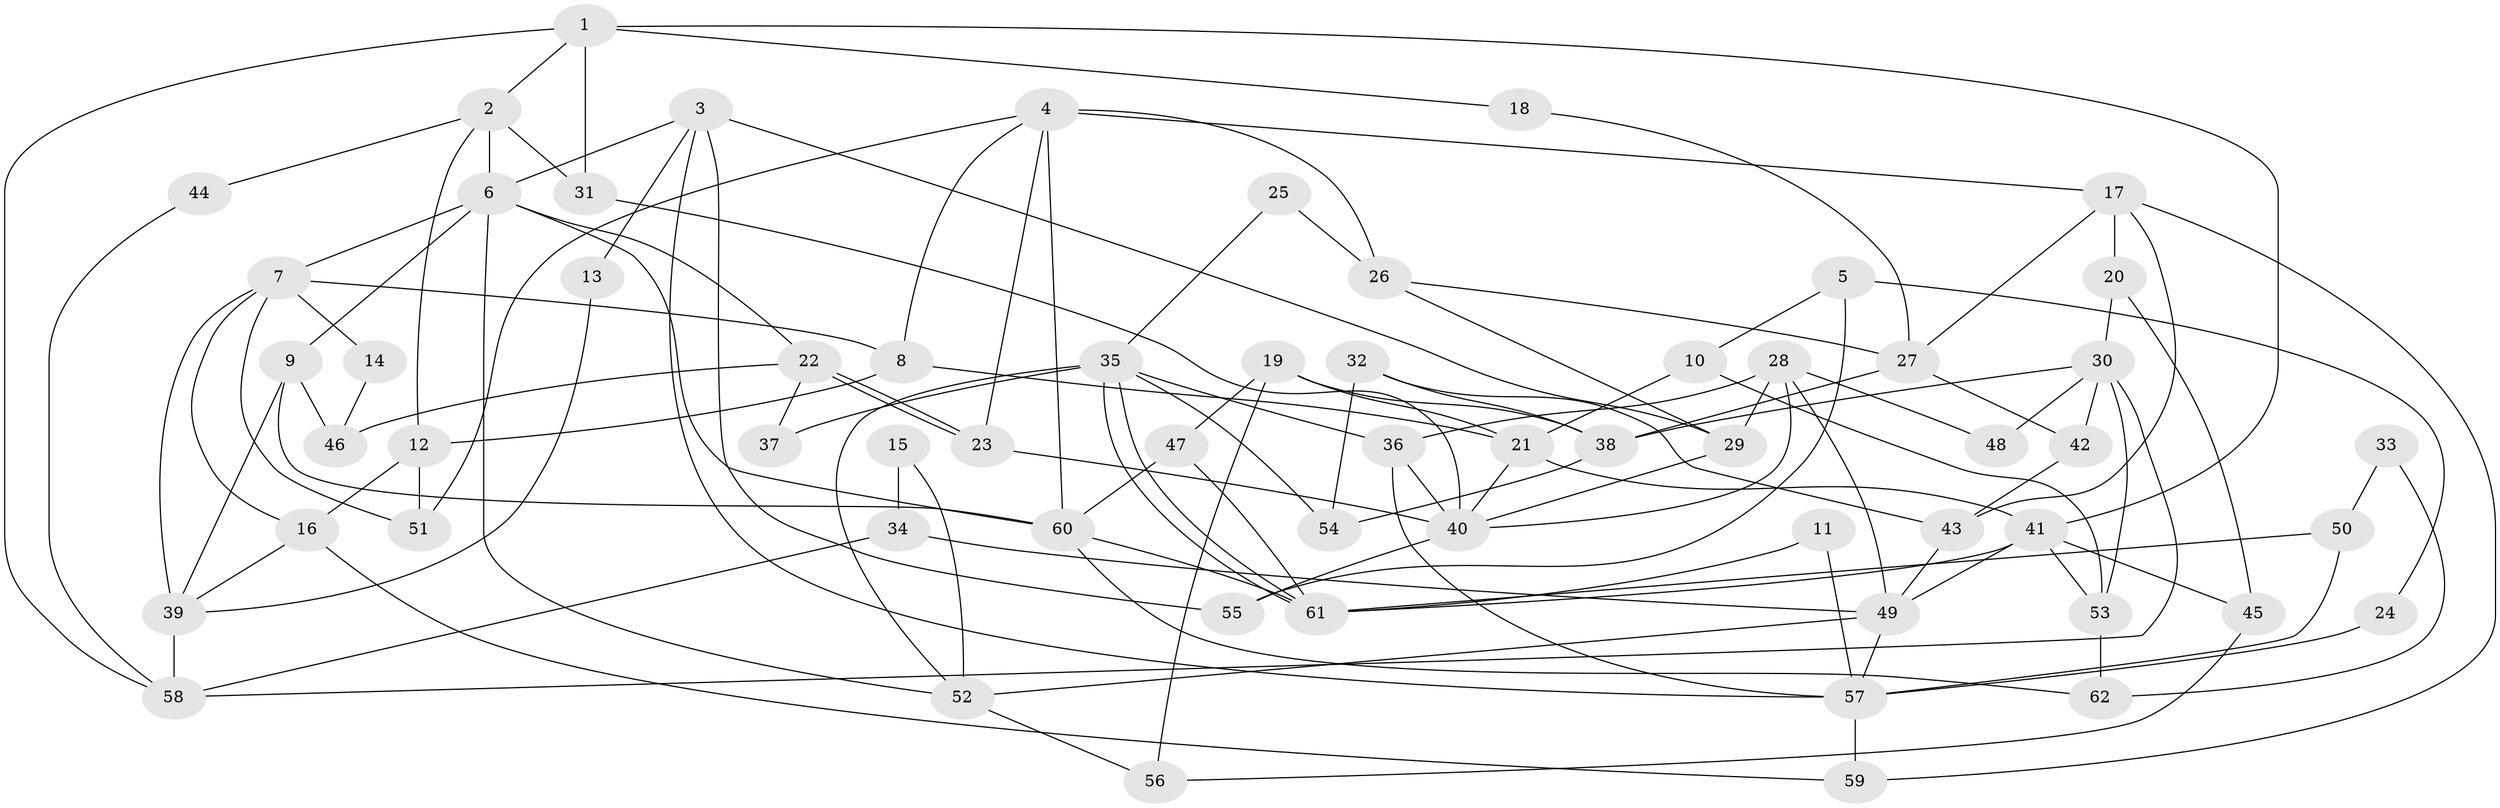 // Generated by graph-tools (version 1.1) at 2025/02/03/09/25 03:02:02]
// undirected, 62 vertices, 124 edges
graph export_dot {
graph [start="1"]
  node [color=gray90,style=filled];
  1;
  2;
  3;
  4;
  5;
  6;
  7;
  8;
  9;
  10;
  11;
  12;
  13;
  14;
  15;
  16;
  17;
  18;
  19;
  20;
  21;
  22;
  23;
  24;
  25;
  26;
  27;
  28;
  29;
  30;
  31;
  32;
  33;
  34;
  35;
  36;
  37;
  38;
  39;
  40;
  41;
  42;
  43;
  44;
  45;
  46;
  47;
  48;
  49;
  50;
  51;
  52;
  53;
  54;
  55;
  56;
  57;
  58;
  59;
  60;
  61;
  62;
  1 -- 41;
  1 -- 31;
  1 -- 2;
  1 -- 18;
  1 -- 58;
  2 -- 6;
  2 -- 12;
  2 -- 31;
  2 -- 44;
  3 -- 6;
  3 -- 57;
  3 -- 13;
  3 -- 29;
  3 -- 55;
  4 -- 60;
  4 -- 51;
  4 -- 8;
  4 -- 17;
  4 -- 23;
  4 -- 26;
  5 -- 55;
  5 -- 10;
  5 -- 24;
  6 -- 60;
  6 -- 52;
  6 -- 7;
  6 -- 9;
  6 -- 22;
  7 -- 39;
  7 -- 8;
  7 -- 14;
  7 -- 16;
  7 -- 51;
  8 -- 12;
  8 -- 21;
  9 -- 60;
  9 -- 39;
  9 -- 46;
  10 -- 21;
  10 -- 53;
  11 -- 57;
  11 -- 61;
  12 -- 16;
  12 -- 51;
  13 -- 39;
  14 -- 46;
  15 -- 52;
  15 -- 34;
  16 -- 39;
  16 -- 59;
  17 -- 59;
  17 -- 20;
  17 -- 27;
  17 -- 43;
  18 -- 27;
  19 -- 21;
  19 -- 38;
  19 -- 47;
  19 -- 56;
  20 -- 30;
  20 -- 45;
  21 -- 40;
  21 -- 41;
  22 -- 23;
  22 -- 23;
  22 -- 37;
  22 -- 46;
  23 -- 40;
  24 -- 57;
  25 -- 35;
  25 -- 26;
  26 -- 29;
  26 -- 27;
  27 -- 38;
  27 -- 42;
  28 -- 49;
  28 -- 29;
  28 -- 36;
  28 -- 40;
  28 -- 48;
  29 -- 40;
  30 -- 58;
  30 -- 38;
  30 -- 42;
  30 -- 48;
  30 -- 53;
  31 -- 40;
  32 -- 38;
  32 -- 43;
  32 -- 54;
  33 -- 50;
  33 -- 62;
  34 -- 49;
  34 -- 58;
  35 -- 61;
  35 -- 61;
  35 -- 36;
  35 -- 37;
  35 -- 52;
  35 -- 54;
  36 -- 40;
  36 -- 57;
  38 -- 54;
  39 -- 58;
  40 -- 55;
  41 -- 45;
  41 -- 49;
  41 -- 53;
  41 -- 61;
  42 -- 43;
  43 -- 49;
  44 -- 58;
  45 -- 56;
  47 -- 61;
  47 -- 60;
  49 -- 52;
  49 -- 57;
  50 -- 57;
  50 -- 61;
  52 -- 56;
  53 -- 62;
  57 -- 59;
  60 -- 61;
  60 -- 62;
}
